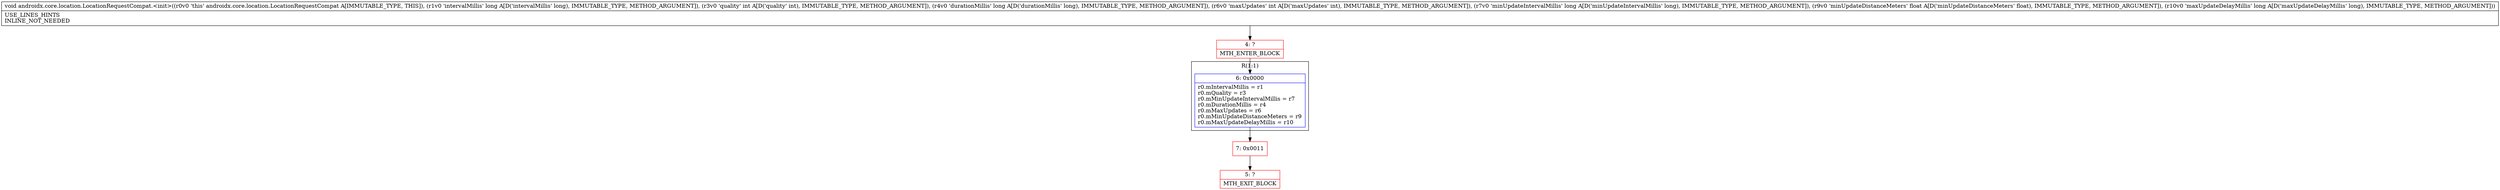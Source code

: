 digraph "CFG forandroidx.core.location.LocationRequestCompat.\<init\>(JIJIJFJ)V" {
subgraph cluster_Region_1085794002 {
label = "R(1:1)";
node [shape=record,color=blue];
Node_6 [shape=record,label="{6\:\ 0x0000|r0.mIntervalMillis = r1\lr0.mQuality = r3\lr0.mMinUpdateIntervalMillis = r7\lr0.mDurationMillis = r4\lr0.mMaxUpdates = r6\lr0.mMinUpdateDistanceMeters = r9\lr0.mMaxUpdateDelayMillis = r10\l}"];
}
Node_4 [shape=record,color=red,label="{4\:\ ?|MTH_ENTER_BLOCK\l}"];
Node_7 [shape=record,color=red,label="{7\:\ 0x0011}"];
Node_5 [shape=record,color=red,label="{5\:\ ?|MTH_EXIT_BLOCK\l}"];
MethodNode[shape=record,label="{void androidx.core.location.LocationRequestCompat.\<init\>((r0v0 'this' androidx.core.location.LocationRequestCompat A[IMMUTABLE_TYPE, THIS]), (r1v0 'intervalMillis' long A[D('intervalMillis' long), IMMUTABLE_TYPE, METHOD_ARGUMENT]), (r3v0 'quality' int A[D('quality' int), IMMUTABLE_TYPE, METHOD_ARGUMENT]), (r4v0 'durationMillis' long A[D('durationMillis' long), IMMUTABLE_TYPE, METHOD_ARGUMENT]), (r6v0 'maxUpdates' int A[D('maxUpdates' int), IMMUTABLE_TYPE, METHOD_ARGUMENT]), (r7v0 'minUpdateIntervalMillis' long A[D('minUpdateIntervalMillis' long), IMMUTABLE_TYPE, METHOD_ARGUMENT]), (r9v0 'minUpdateDistanceMeters' float A[D('minUpdateDistanceMeters' float), IMMUTABLE_TYPE, METHOD_ARGUMENT]), (r10v0 'maxUpdateDelayMillis' long A[D('maxUpdateDelayMillis' long), IMMUTABLE_TYPE, METHOD_ARGUMENT]))  | USE_LINES_HINTS\lINLINE_NOT_NEEDED\l}"];
MethodNode -> Node_4;Node_6 -> Node_7;
Node_4 -> Node_6;
Node_7 -> Node_5;
}

